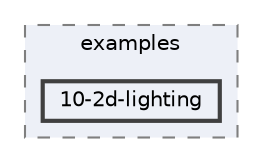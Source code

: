 digraph "external/spine-runtimes/spine-godot/example-v4-csharp/examples/10-2d-lighting"
{
 // LATEX_PDF_SIZE
  bgcolor="transparent";
  edge [fontname=Helvetica,fontsize=10,labelfontname=Helvetica,labelfontsize=10];
  node [fontname=Helvetica,fontsize=10,shape=box,height=0.2,width=0.4];
  compound=true
  subgraph clusterdir_e143436536c0b8b0682d2ba1a292d948 {
    graph [ bgcolor="#edf0f7", pencolor="grey50", label="examples", fontname=Helvetica,fontsize=10 style="filled,dashed", URL="dir_e143436536c0b8b0682d2ba1a292d948.html",tooltip=""]
  dir_330a37df7e23132a720612199e585075 [label="10-2d-lighting", fillcolor="#edf0f7", color="grey25", style="filled,bold", URL="dir_330a37df7e23132a720612199e585075.html",tooltip=""];
  }
}
